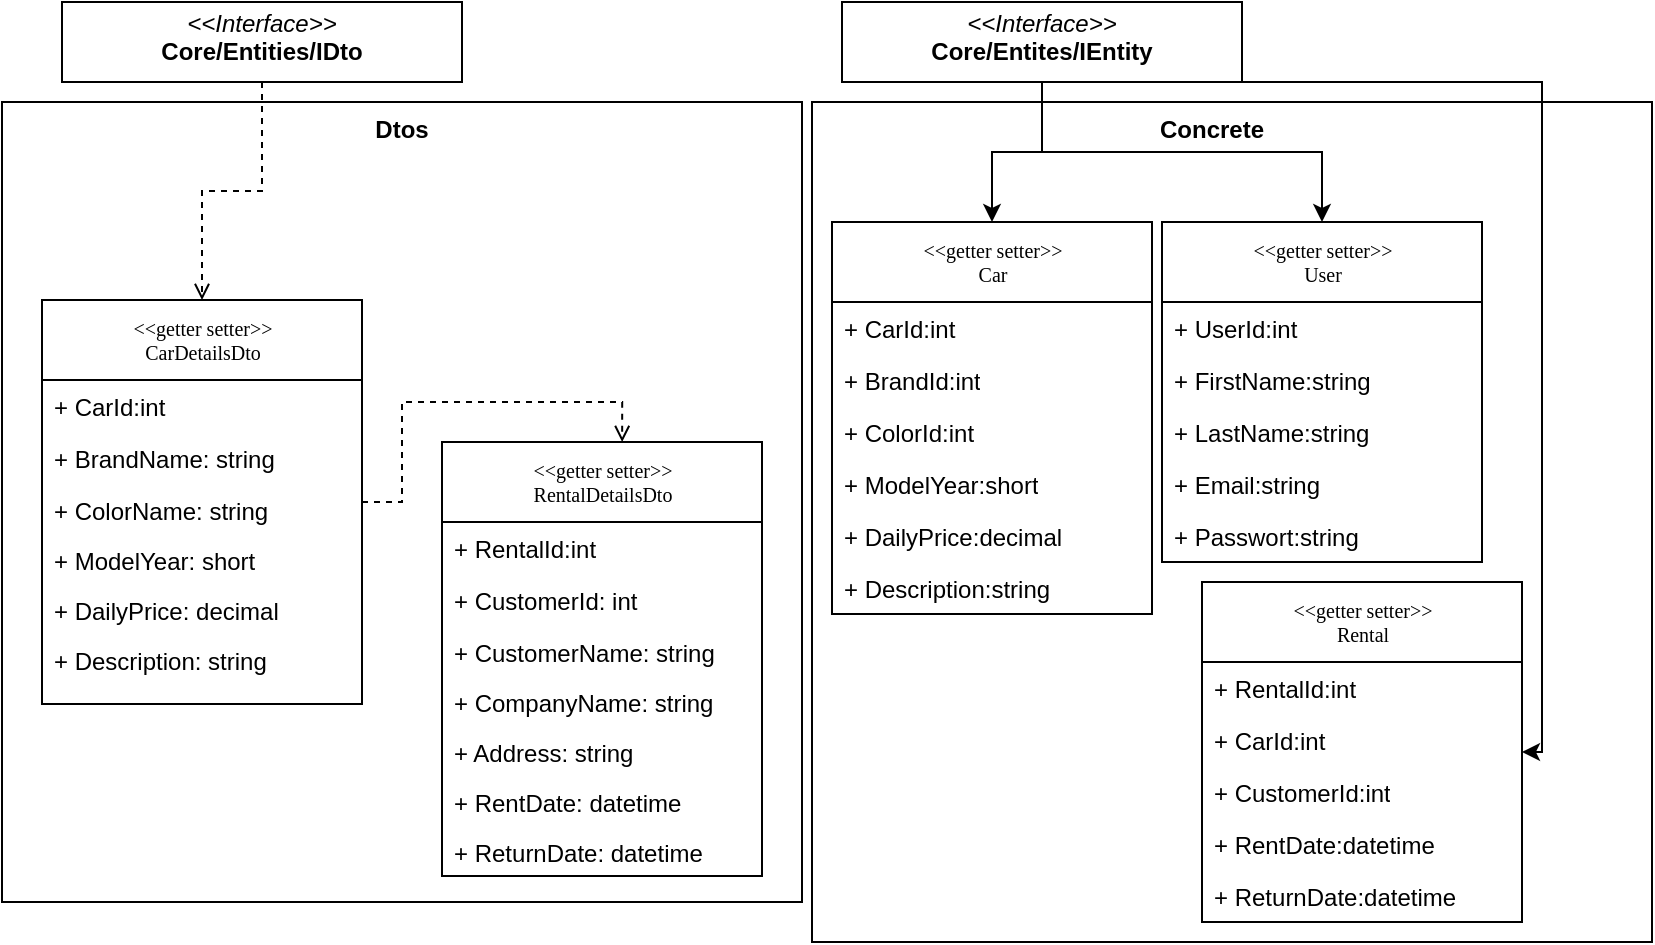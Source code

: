 <mxfile version="15.2.9" type="github">
  <diagram name="Page-1" id="c4acf3e9-155e-7222-9cf6-157b1a14988f">
    <mxGraphModel dx="1038" dy="539" grid="1" gridSize="10" guides="1" tooltips="1" connect="1" arrows="1" fold="1" page="1" pageScale="1" pageWidth="850" pageHeight="1100" background="none" math="0" shadow="0">
      <root>
        <mxCell id="0" />
        <mxCell id="1" parent="0" />
        <mxCell id="swb4pwigMFmsS6biArcM-29" value="" style="whiteSpace=wrap;html=1;aspect=fixed;" parent="1" vertex="1">
          <mxGeometry x="415" y="60" width="420" height="420" as="geometry" />
        </mxCell>
        <mxCell id="swb4pwigMFmsS6biArcM-32" value="&amp;lt;&amp;lt;getter setter&amp;gt;&amp;gt;&lt;br&gt;Car" style="swimlane;html=1;fontStyle=0;childLayout=stackLayout;horizontal=1;startSize=40;fillColor=none;horizontalStack=0;resizeParent=1;resizeLast=0;collapsible=1;marginBottom=0;swimlaneFillColor=#ffffff;rounded=0;shadow=0;comic=0;labelBackgroundColor=none;strokeWidth=1;fontFamily=Verdana;fontSize=10;align=center;" parent="1" vertex="1">
          <mxGeometry x="425" y="120" width="160" height="196" as="geometry" />
        </mxCell>
        <mxCell id="swb4pwigMFmsS6biArcM-33" value="+ CarId:int" style="text;html=1;strokeColor=none;fillColor=none;align=left;verticalAlign=top;spacingLeft=4;spacingRight=4;whiteSpace=wrap;overflow=hidden;rotatable=0;points=[[0,0.5],[1,0.5]];portConstraint=eastwest;" parent="swb4pwigMFmsS6biArcM-32" vertex="1">
          <mxGeometry y="40" width="160" height="26" as="geometry" />
        </mxCell>
        <mxCell id="bLNCruX6FxQe5M86JFlT-1" value="+ BrandId:int" style="text;html=1;strokeColor=none;fillColor=none;align=left;verticalAlign=top;spacingLeft=4;spacingRight=4;whiteSpace=wrap;overflow=hidden;rotatable=0;points=[[0,0.5],[1,0.5]];portConstraint=eastwest;" vertex="1" parent="swb4pwigMFmsS6biArcM-32">
          <mxGeometry y="66" width="160" height="26" as="geometry" />
        </mxCell>
        <mxCell id="bLNCruX6FxQe5M86JFlT-2" value="+ ColorId:int" style="text;html=1;strokeColor=none;fillColor=none;align=left;verticalAlign=top;spacingLeft=4;spacingRight=4;whiteSpace=wrap;overflow=hidden;rotatable=0;points=[[0,0.5],[1,0.5]];portConstraint=eastwest;" vertex="1" parent="swb4pwigMFmsS6biArcM-32">
          <mxGeometry y="92" width="160" height="26" as="geometry" />
        </mxCell>
        <mxCell id="bLNCruX6FxQe5M86JFlT-3" value="+ ModelYear:short" style="text;html=1;strokeColor=none;fillColor=none;align=left;verticalAlign=top;spacingLeft=4;spacingRight=4;whiteSpace=wrap;overflow=hidden;rotatable=0;points=[[0,0.5],[1,0.5]];portConstraint=eastwest;" vertex="1" parent="swb4pwigMFmsS6biArcM-32">
          <mxGeometry y="118" width="160" height="26" as="geometry" />
        </mxCell>
        <mxCell id="bLNCruX6FxQe5M86JFlT-4" value="+ DailyPrice:decimal" style="text;html=1;strokeColor=none;fillColor=none;align=left;verticalAlign=top;spacingLeft=4;spacingRight=4;whiteSpace=wrap;overflow=hidden;rotatable=0;points=[[0,0.5],[1,0.5]];portConstraint=eastwest;" vertex="1" parent="swb4pwigMFmsS6biArcM-32">
          <mxGeometry y="144" width="160" height="26" as="geometry" />
        </mxCell>
        <mxCell id="bLNCruX6FxQe5M86JFlT-5" value="+ Description:string" style="text;html=1;strokeColor=none;fillColor=none;align=left;verticalAlign=top;spacingLeft=4;spacingRight=4;whiteSpace=wrap;overflow=hidden;rotatable=0;points=[[0,0.5],[1,0.5]];portConstraint=eastwest;" vertex="1" parent="swb4pwigMFmsS6biArcM-32">
          <mxGeometry y="170" width="160" height="26" as="geometry" />
        </mxCell>
        <mxCell id="swb4pwigMFmsS6biArcM-44" value="&amp;lt;&amp;lt;getter setter&amp;gt;&amp;gt;&lt;br&gt;User" style="swimlane;html=1;fontStyle=0;childLayout=stackLayout;horizontal=1;startSize=40;fillColor=none;horizontalStack=0;resizeParent=1;resizeLast=0;collapsible=1;marginBottom=0;swimlaneFillColor=#ffffff;rounded=0;shadow=0;comic=0;labelBackgroundColor=none;strokeWidth=1;fontFamily=Verdana;fontSize=10;align=center;" parent="1" vertex="1">
          <mxGeometry x="590" y="120" width="160" height="170" as="geometry" />
        </mxCell>
        <mxCell id="swb4pwigMFmsS6biArcM-45" value="+ UserId:int" style="text;html=1;strokeColor=none;fillColor=none;align=left;verticalAlign=top;spacingLeft=4;spacingRight=4;whiteSpace=wrap;overflow=hidden;rotatable=0;points=[[0,0.5],[1,0.5]];portConstraint=eastwest;" parent="swb4pwigMFmsS6biArcM-44" vertex="1">
          <mxGeometry y="40" width="160" height="26" as="geometry" />
        </mxCell>
        <mxCell id="bLNCruX6FxQe5M86JFlT-6" value="+ FirstName:string" style="text;html=1;strokeColor=none;fillColor=none;align=left;verticalAlign=top;spacingLeft=4;spacingRight=4;whiteSpace=wrap;overflow=hidden;rotatable=0;points=[[0,0.5],[1,0.5]];portConstraint=eastwest;" vertex="1" parent="swb4pwigMFmsS6biArcM-44">
          <mxGeometry y="66" width="160" height="26" as="geometry" />
        </mxCell>
        <mxCell id="bLNCruX6FxQe5M86JFlT-7" value="+ LastName:string" style="text;html=1;strokeColor=none;fillColor=none;align=left;verticalAlign=top;spacingLeft=4;spacingRight=4;whiteSpace=wrap;overflow=hidden;rotatable=0;points=[[0,0.5],[1,0.5]];portConstraint=eastwest;" vertex="1" parent="swb4pwigMFmsS6biArcM-44">
          <mxGeometry y="92" width="160" height="26" as="geometry" />
        </mxCell>
        <mxCell id="bLNCruX6FxQe5M86JFlT-8" value="+ Email:string" style="text;html=1;strokeColor=none;fillColor=none;align=left;verticalAlign=top;spacingLeft=4;spacingRight=4;whiteSpace=wrap;overflow=hidden;rotatable=0;points=[[0,0.5],[1,0.5]];portConstraint=eastwest;" vertex="1" parent="swb4pwigMFmsS6biArcM-44">
          <mxGeometry y="118" width="160" height="26" as="geometry" />
        </mxCell>
        <mxCell id="bLNCruX6FxQe5M86JFlT-9" value="+ Passwort:string" style="text;html=1;strokeColor=none;fillColor=none;align=left;verticalAlign=top;spacingLeft=4;spacingRight=4;whiteSpace=wrap;overflow=hidden;rotatable=0;points=[[0,0.5],[1,0.5]];portConstraint=eastwest;" vertex="1" parent="swb4pwigMFmsS6biArcM-44">
          <mxGeometry y="144" width="160" height="26" as="geometry" />
        </mxCell>
        <mxCell id="bLNCruX6FxQe5M86JFlT-10" value="&amp;lt;&amp;lt;getter setter&amp;gt;&amp;gt;&lt;br&gt;Rental" style="swimlane;html=1;fontStyle=0;childLayout=stackLayout;horizontal=1;startSize=40;fillColor=none;horizontalStack=0;resizeParent=1;resizeLast=0;collapsible=1;marginBottom=0;swimlaneFillColor=#ffffff;rounded=0;shadow=0;comic=0;labelBackgroundColor=none;strokeWidth=1;fontFamily=Verdana;fontSize=10;align=center;" vertex="1" parent="1">
          <mxGeometry x="610" y="300" width="160" height="170" as="geometry" />
        </mxCell>
        <mxCell id="bLNCruX6FxQe5M86JFlT-11" value="+ RentalId:int" style="text;html=1;strokeColor=none;fillColor=none;align=left;verticalAlign=top;spacingLeft=4;spacingRight=4;whiteSpace=wrap;overflow=hidden;rotatable=0;points=[[0,0.5],[1,0.5]];portConstraint=eastwest;" vertex="1" parent="bLNCruX6FxQe5M86JFlT-10">
          <mxGeometry y="40" width="160" height="26" as="geometry" />
        </mxCell>
        <mxCell id="bLNCruX6FxQe5M86JFlT-12" value="+ CarId:int" style="text;html=1;strokeColor=none;fillColor=none;align=left;verticalAlign=top;spacingLeft=4;spacingRight=4;whiteSpace=wrap;overflow=hidden;rotatable=0;points=[[0,0.5],[1,0.5]];portConstraint=eastwest;" vertex="1" parent="bLNCruX6FxQe5M86JFlT-10">
          <mxGeometry y="66" width="160" height="26" as="geometry" />
        </mxCell>
        <mxCell id="bLNCruX6FxQe5M86JFlT-13" value="+ CustomerId:int" style="text;html=1;strokeColor=none;fillColor=none;align=left;verticalAlign=top;spacingLeft=4;spacingRight=4;whiteSpace=wrap;overflow=hidden;rotatable=0;points=[[0,0.5],[1,0.5]];portConstraint=eastwest;" vertex="1" parent="bLNCruX6FxQe5M86JFlT-10">
          <mxGeometry y="92" width="160" height="26" as="geometry" />
        </mxCell>
        <mxCell id="bLNCruX6FxQe5M86JFlT-14" value="+ RentDate:datetime" style="text;html=1;strokeColor=none;fillColor=none;align=left;verticalAlign=top;spacingLeft=4;spacingRight=4;whiteSpace=wrap;overflow=hidden;rotatable=0;points=[[0,0.5],[1,0.5]];portConstraint=eastwest;" vertex="1" parent="bLNCruX6FxQe5M86JFlT-10">
          <mxGeometry y="118" width="160" height="26" as="geometry" />
        </mxCell>
        <mxCell id="bLNCruX6FxQe5M86JFlT-15" value="+ ReturnDate:datetime" style="text;html=1;strokeColor=none;fillColor=none;align=left;verticalAlign=top;spacingLeft=4;spacingRight=4;whiteSpace=wrap;overflow=hidden;rotatable=0;points=[[0,0.5],[1,0.5]];portConstraint=eastwest;" vertex="1" parent="bLNCruX6FxQe5M86JFlT-10">
          <mxGeometry y="144" width="160" height="26" as="geometry" />
        </mxCell>
        <mxCell id="5d2195bd80daf111-19" value="&lt;p style=&quot;margin: 0px ; margin-top: 4px ; text-align: center&quot;&gt;&lt;i&gt;&amp;lt;&amp;lt;Interface&amp;gt;&amp;gt;&lt;/i&gt;&lt;br&gt;&lt;b&gt;Core/Entities/IDto&lt;/b&gt;&lt;/p&gt;" style="verticalAlign=top;align=left;overflow=fill;fontSize=12;fontFamily=Helvetica;html=1;rounded=0;shadow=0;comic=0;labelBackgroundColor=none;strokeWidth=1" parent="1" vertex="1">
          <mxGeometry x="40" y="10" width="200" height="40" as="geometry" />
        </mxCell>
        <mxCell id="bLNCruX6FxQe5M86JFlT-16" style="edgeStyle=orthogonalEdgeStyle;rounded=0;orthogonalLoop=1;jettySize=auto;html=1;exitX=0.5;exitY=1;exitDx=0;exitDy=0;entryX=0.5;entryY=0;entryDx=0;entryDy=0;" edge="1" parent="1" source="swb4pwigMFmsS6biArcM-31" target="swb4pwigMFmsS6biArcM-32">
          <mxGeometry relative="1" as="geometry" />
        </mxCell>
        <mxCell id="bLNCruX6FxQe5M86JFlT-17" style="edgeStyle=orthogonalEdgeStyle;rounded=0;orthogonalLoop=1;jettySize=auto;html=1;exitX=0.5;exitY=1;exitDx=0;exitDy=0;entryX=0.5;entryY=0;entryDx=0;entryDy=0;" edge="1" parent="1" source="swb4pwigMFmsS6biArcM-31" target="swb4pwigMFmsS6biArcM-44">
          <mxGeometry relative="1" as="geometry" />
        </mxCell>
        <mxCell id="bLNCruX6FxQe5M86JFlT-18" style="edgeStyle=orthogonalEdgeStyle;rounded=0;orthogonalLoop=1;jettySize=auto;html=1;exitX=0.5;exitY=1;exitDx=0;exitDy=0;" edge="1" parent="1" source="swb4pwigMFmsS6biArcM-31" target="bLNCruX6FxQe5M86JFlT-10">
          <mxGeometry relative="1" as="geometry">
            <Array as="points">
              <mxPoint x="780" y="50" />
              <mxPoint x="780" y="385" />
            </Array>
          </mxGeometry>
        </mxCell>
        <mxCell id="swb4pwigMFmsS6biArcM-31" value="&lt;p style=&quot;margin: 0px ; margin-top: 4px ; text-align: center&quot;&gt;&lt;i&gt;&amp;lt;&amp;lt;Interface&amp;gt;&amp;gt;&lt;/i&gt;&lt;br&gt;&lt;b&gt;Core/Entites/IEntity&lt;/b&gt;&lt;/p&gt;" style="verticalAlign=top;align=left;overflow=fill;fontSize=12;fontFamily=Helvetica;html=1;rounded=0;shadow=0;comic=0;labelBackgroundColor=none;strokeWidth=1" parent="1" vertex="1">
          <mxGeometry x="430" y="10" width="200" height="40" as="geometry" />
        </mxCell>
        <mxCell id="swb4pwigMFmsS6biArcM-28" value="Concrete" style="text;align=center;fontStyle=1;verticalAlign=middle;spacingLeft=3;spacingRight=3;strokeColor=none;rotatable=0;points=[[0,0.5],[1,0.5]];portConstraint=eastwest;" parent="1" vertex="1">
          <mxGeometry x="415" y="60" width="400" height="26" as="geometry" />
        </mxCell>
        <mxCell id="swb4pwigMFmsS6biArcM-30" value="" style="group" parent="1" vertex="1" connectable="0">
          <mxGeometry x="10" y="60" width="400" height="400" as="geometry" />
        </mxCell>
        <mxCell id="swb4pwigMFmsS6biArcM-25" value="" style="whiteSpace=wrap;html=1;aspect=fixed;" parent="swb4pwigMFmsS6biArcM-30" vertex="1">
          <mxGeometry width="400" height="400" as="geometry" />
        </mxCell>
        <mxCell id="17acba5748e5396b-20" value="&amp;lt;&amp;lt;getter setter&amp;gt;&amp;gt;&lt;br&gt;CarDetailsDto" style="swimlane;html=1;fontStyle=0;childLayout=stackLayout;horizontal=1;startSize=40;fillColor=none;horizontalStack=0;resizeParent=1;resizeLast=0;collapsible=1;marginBottom=0;swimlaneFillColor=#ffffff;rounded=0;shadow=0;comic=0;labelBackgroundColor=none;strokeWidth=1;fontFamily=Verdana;fontSize=10;align=center;" parent="swb4pwigMFmsS6biArcM-30" vertex="1">
          <mxGeometry x="20" y="99" width="160" height="202" as="geometry" />
        </mxCell>
        <mxCell id="17acba5748e5396b-21" value="+ CarId:int" style="text;html=1;strokeColor=none;fillColor=none;align=left;verticalAlign=top;spacingLeft=4;spacingRight=4;whiteSpace=wrap;overflow=hidden;rotatable=0;points=[[0,0.5],[1,0.5]];portConstraint=eastwest;" parent="17acba5748e5396b-20" vertex="1">
          <mxGeometry y="40" width="160" height="26" as="geometry" />
        </mxCell>
        <mxCell id="17acba5748e5396b-26" value="+ BrandName: string" style="text;html=1;strokeColor=none;fillColor=none;align=left;verticalAlign=top;spacingLeft=4;spacingRight=4;whiteSpace=wrap;overflow=hidden;rotatable=0;points=[[0,0.5],[1,0.5]];portConstraint=eastwest;" parent="17acba5748e5396b-20" vertex="1">
          <mxGeometry y="66" width="160" height="26" as="geometry" />
        </mxCell>
        <mxCell id="17acba5748e5396b-24" value="+ ColorName: string" style="text;html=1;strokeColor=none;fillColor=none;align=left;verticalAlign=top;spacingLeft=4;spacingRight=4;whiteSpace=wrap;overflow=hidden;rotatable=0;points=[[0,0.5],[1,0.5]];portConstraint=eastwest;" parent="17acba5748e5396b-20" vertex="1">
          <mxGeometry y="92" width="160" height="25" as="geometry" />
        </mxCell>
        <mxCell id="swb4pwigMFmsS6biArcM-1" value="+ ModelYear: short" style="text;html=1;strokeColor=none;fillColor=none;align=left;verticalAlign=top;spacingLeft=4;spacingRight=4;whiteSpace=wrap;overflow=hidden;rotatable=0;points=[[0,0.5],[1,0.5]];portConstraint=eastwest;" parent="17acba5748e5396b-20" vertex="1">
          <mxGeometry y="117" width="160" height="25" as="geometry" />
        </mxCell>
        <mxCell id="swb4pwigMFmsS6biArcM-2" value="+ DailyPrice: decimal" style="text;html=1;strokeColor=none;fillColor=none;align=left;verticalAlign=top;spacingLeft=4;spacingRight=4;whiteSpace=wrap;overflow=hidden;rotatable=0;points=[[0,0.5],[1,0.5]];portConstraint=eastwest;" parent="17acba5748e5396b-20" vertex="1">
          <mxGeometry y="142" width="160" height="25" as="geometry" />
        </mxCell>
        <mxCell id="swb4pwigMFmsS6biArcM-3" value="+ Description: string" style="text;html=1;strokeColor=none;fillColor=none;align=left;verticalAlign=top;spacingLeft=4;spacingRight=4;whiteSpace=wrap;overflow=hidden;rotatable=0;points=[[0,0.5],[1,0.5]];portConstraint=eastwest;" parent="17acba5748e5396b-20" vertex="1">
          <mxGeometry y="167" width="160" height="25" as="geometry" />
        </mxCell>
        <mxCell id="swb4pwigMFmsS6biArcM-6" value="&amp;lt;&amp;lt;getter setter&amp;gt;&amp;gt;&lt;br&gt;RentalDetailsDto" style="swimlane;html=1;fontStyle=0;childLayout=stackLayout;horizontal=1;startSize=40;fillColor=none;horizontalStack=0;resizeParent=1;resizeLast=0;collapsible=1;marginBottom=0;swimlaneFillColor=#ffffff;rounded=0;shadow=0;comic=0;labelBackgroundColor=none;strokeWidth=1;fontFamily=Verdana;fontSize=10;align=center;" parent="swb4pwigMFmsS6biArcM-30" vertex="1">
          <mxGeometry x="220" y="170" width="160" height="217" as="geometry" />
        </mxCell>
        <mxCell id="swb4pwigMFmsS6biArcM-7" value="+ RentalId:int" style="text;html=1;strokeColor=none;fillColor=none;align=left;verticalAlign=top;spacingLeft=4;spacingRight=4;whiteSpace=wrap;overflow=hidden;rotatable=0;points=[[0,0.5],[1,0.5]];portConstraint=eastwest;" parent="swb4pwigMFmsS6biArcM-6" vertex="1">
          <mxGeometry y="40" width="160" height="26" as="geometry" />
        </mxCell>
        <mxCell id="swb4pwigMFmsS6biArcM-8" value="+ CustomerId: int" style="text;html=1;strokeColor=none;fillColor=none;align=left;verticalAlign=top;spacingLeft=4;spacingRight=4;whiteSpace=wrap;overflow=hidden;rotatable=0;points=[[0,0.5],[1,0.5]];portConstraint=eastwest;" parent="swb4pwigMFmsS6biArcM-6" vertex="1">
          <mxGeometry y="66" width="160" height="26" as="geometry" />
        </mxCell>
        <mxCell id="swb4pwigMFmsS6biArcM-9" value="+ CustomerName: string" style="text;html=1;strokeColor=none;fillColor=none;align=left;verticalAlign=top;spacingLeft=4;spacingRight=4;whiteSpace=wrap;overflow=hidden;rotatable=0;points=[[0,0.5],[1,0.5]];portConstraint=eastwest;" parent="swb4pwigMFmsS6biArcM-6" vertex="1">
          <mxGeometry y="92" width="160" height="25" as="geometry" />
        </mxCell>
        <mxCell id="swb4pwigMFmsS6biArcM-10" value="+ CompanyName: string" style="text;html=1;strokeColor=none;fillColor=none;align=left;verticalAlign=top;spacingLeft=4;spacingRight=4;whiteSpace=wrap;overflow=hidden;rotatable=0;points=[[0,0.5],[1,0.5]];portConstraint=eastwest;" parent="swb4pwigMFmsS6biArcM-6" vertex="1">
          <mxGeometry y="117" width="160" height="25" as="geometry" />
        </mxCell>
        <mxCell id="swb4pwigMFmsS6biArcM-11" value="+ Address: string" style="text;html=1;strokeColor=none;fillColor=none;align=left;verticalAlign=top;spacingLeft=4;spacingRight=4;whiteSpace=wrap;overflow=hidden;rotatable=0;points=[[0,0.5],[1,0.5]];portConstraint=eastwest;" parent="swb4pwigMFmsS6biArcM-6" vertex="1">
          <mxGeometry y="142" width="160" height="25" as="geometry" />
        </mxCell>
        <mxCell id="swb4pwigMFmsS6biArcM-12" value="+ RentDate: datetime" style="text;html=1;strokeColor=none;fillColor=none;align=left;verticalAlign=top;spacingLeft=4;spacingRight=4;whiteSpace=wrap;overflow=hidden;rotatable=0;points=[[0,0.5],[1,0.5]];portConstraint=eastwest;" parent="swb4pwigMFmsS6biArcM-6" vertex="1">
          <mxGeometry y="167" width="160" height="25" as="geometry" />
        </mxCell>
        <mxCell id="swb4pwigMFmsS6biArcM-15" value="+ ReturnDate: datetime" style="text;html=1;strokeColor=none;fillColor=none;align=left;verticalAlign=top;spacingLeft=4;spacingRight=4;whiteSpace=wrap;overflow=hidden;rotatable=0;points=[[0,0.5],[1,0.5]];portConstraint=eastwest;" parent="swb4pwigMFmsS6biArcM-6" vertex="1">
          <mxGeometry y="192" width="160" height="25" as="geometry" />
        </mxCell>
        <mxCell id="swb4pwigMFmsS6biArcM-23" style="edgeStyle=orthogonalEdgeStyle;rounded=0;orthogonalLoop=1;jettySize=auto;html=1;exitX=1;exitY=0.5;exitDx=0;exitDy=0;entryX=0.563;entryY=0;entryDx=0;entryDy=0;entryPerimeter=0;dashed=1;endArrow=open;endFill=0;" parent="swb4pwigMFmsS6biArcM-30" source="17acba5748e5396b-20" target="swb4pwigMFmsS6biArcM-6" edge="1">
          <mxGeometry as="geometry" />
        </mxCell>
        <mxCell id="swb4pwigMFmsS6biArcM-26" value="Dtos" style="text;align=center;fontStyle=1;verticalAlign=middle;spacingLeft=3;spacingRight=3;strokeColor=none;rotatable=0;points=[[0,0.5],[1,0.5]];portConstraint=eastwest;" parent="swb4pwigMFmsS6biArcM-30" vertex="1">
          <mxGeometry width="400" height="26" as="geometry" />
        </mxCell>
        <mxCell id="swb4pwigMFmsS6biArcM-24" style="edgeStyle=orthogonalEdgeStyle;rounded=0;orthogonalLoop=1;jettySize=auto;html=1;exitX=0.5;exitY=1;exitDx=0;exitDy=0;entryX=0.5;entryY=0;entryDx=0;entryDy=0;dashed=1;endArrow=open;endFill=0;" parent="1" source="5d2195bd80daf111-19" target="17acba5748e5396b-20" edge="1">
          <mxGeometry relative="1" as="geometry" />
        </mxCell>
      </root>
    </mxGraphModel>
  </diagram>
</mxfile>
